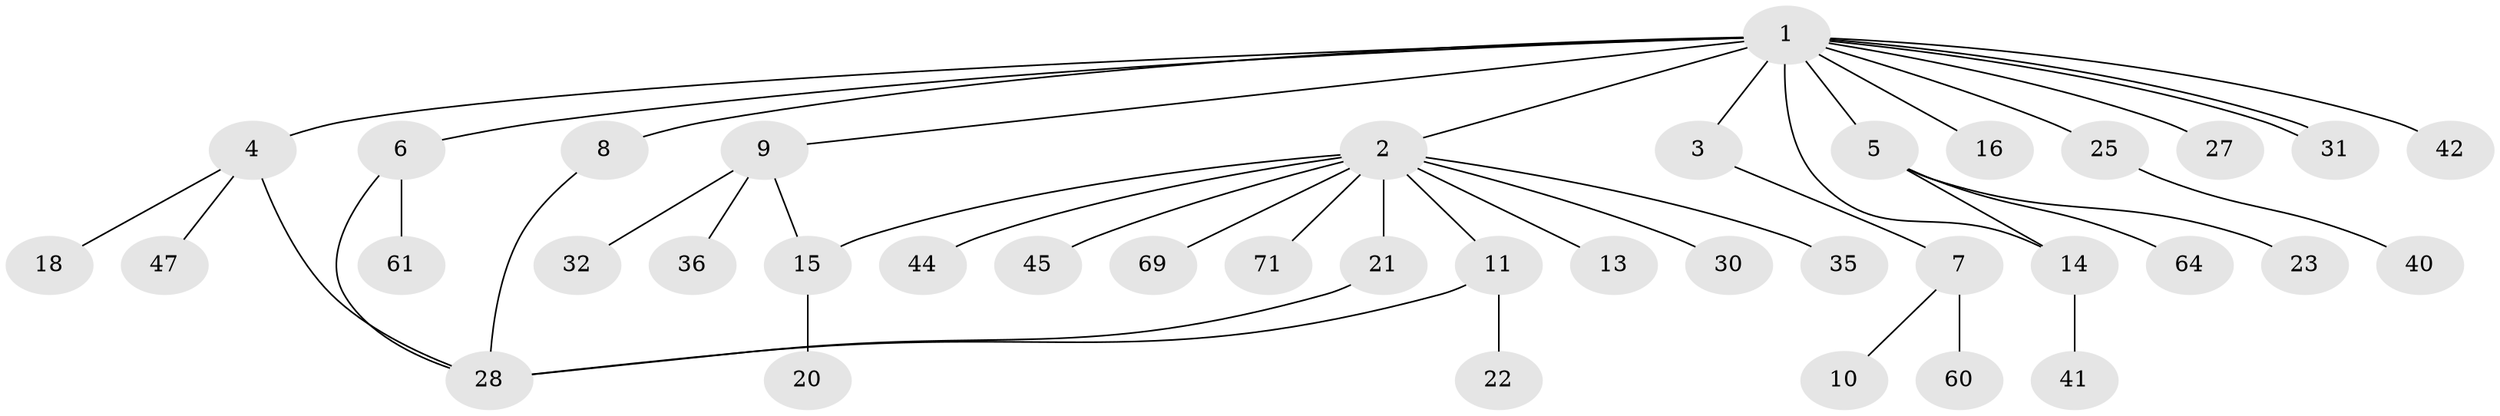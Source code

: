 // original degree distribution, {15: 0.012658227848101266, 11: 0.012658227848101266, 2: 0.26582278481012656, 4: 0.06329113924050633, 9: 0.012658227848101266, 3: 0.0759493670886076, 1: 0.5189873417721519, 5: 0.02531645569620253, 6: 0.012658227848101266}
// Generated by graph-tools (version 1.1) at 2025/14/03/09/25 04:14:39]
// undirected, 39 vertices, 45 edges
graph export_dot {
graph [start="1"]
  node [color=gray90,style=filled];
  1;
  2;
  3;
  4 [super="+17"];
  5;
  6 [super="+24+12+54+57+70+55+26"];
  7;
  8;
  9 [super="+19+48+51"];
  10;
  11 [super="+58+62"];
  13;
  14 [super="+39+33"];
  15 [super="+74+56+29"];
  16;
  18 [super="+49"];
  20;
  21;
  22;
  23 [super="+37"];
  25 [super="+66"];
  27;
  28 [super="+34+68+53+50"];
  30;
  31;
  32;
  35 [super="+43"];
  36;
  40;
  41;
  42 [super="+72"];
  44;
  45;
  47;
  60;
  61;
  64;
  69;
  71;
  1 -- 2;
  1 -- 3;
  1 -- 4 [weight=2];
  1 -- 5;
  1 -- 6;
  1 -- 8;
  1 -- 9;
  1 -- 14;
  1 -- 16;
  1 -- 25;
  1 -- 27;
  1 -- 31;
  1 -- 31;
  1 -- 42;
  2 -- 11;
  2 -- 13;
  2 -- 15;
  2 -- 21;
  2 -- 30;
  2 -- 35;
  2 -- 44;
  2 -- 45;
  2 -- 69;
  2 -- 71;
  3 -- 7;
  4 -- 18;
  4 -- 47;
  4 -- 28;
  5 -- 23;
  5 -- 64;
  5 -- 14;
  6 -- 61;
  6 -- 28;
  7 -- 10;
  7 -- 60;
  8 -- 28;
  9 -- 32;
  9 -- 36;
  9 -- 15;
  11 -- 22;
  11 -- 28;
  14 -- 41;
  15 -- 20;
  21 -- 28;
  25 -- 40;
}
